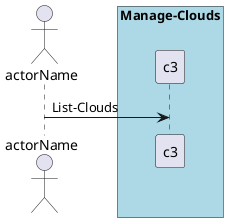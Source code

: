 @startuml
Actor "actorName" as A

box "Manage-Clouds" #lightblue
participant "c3" as S
A -> S : List-Clouds
end box

@enduml
